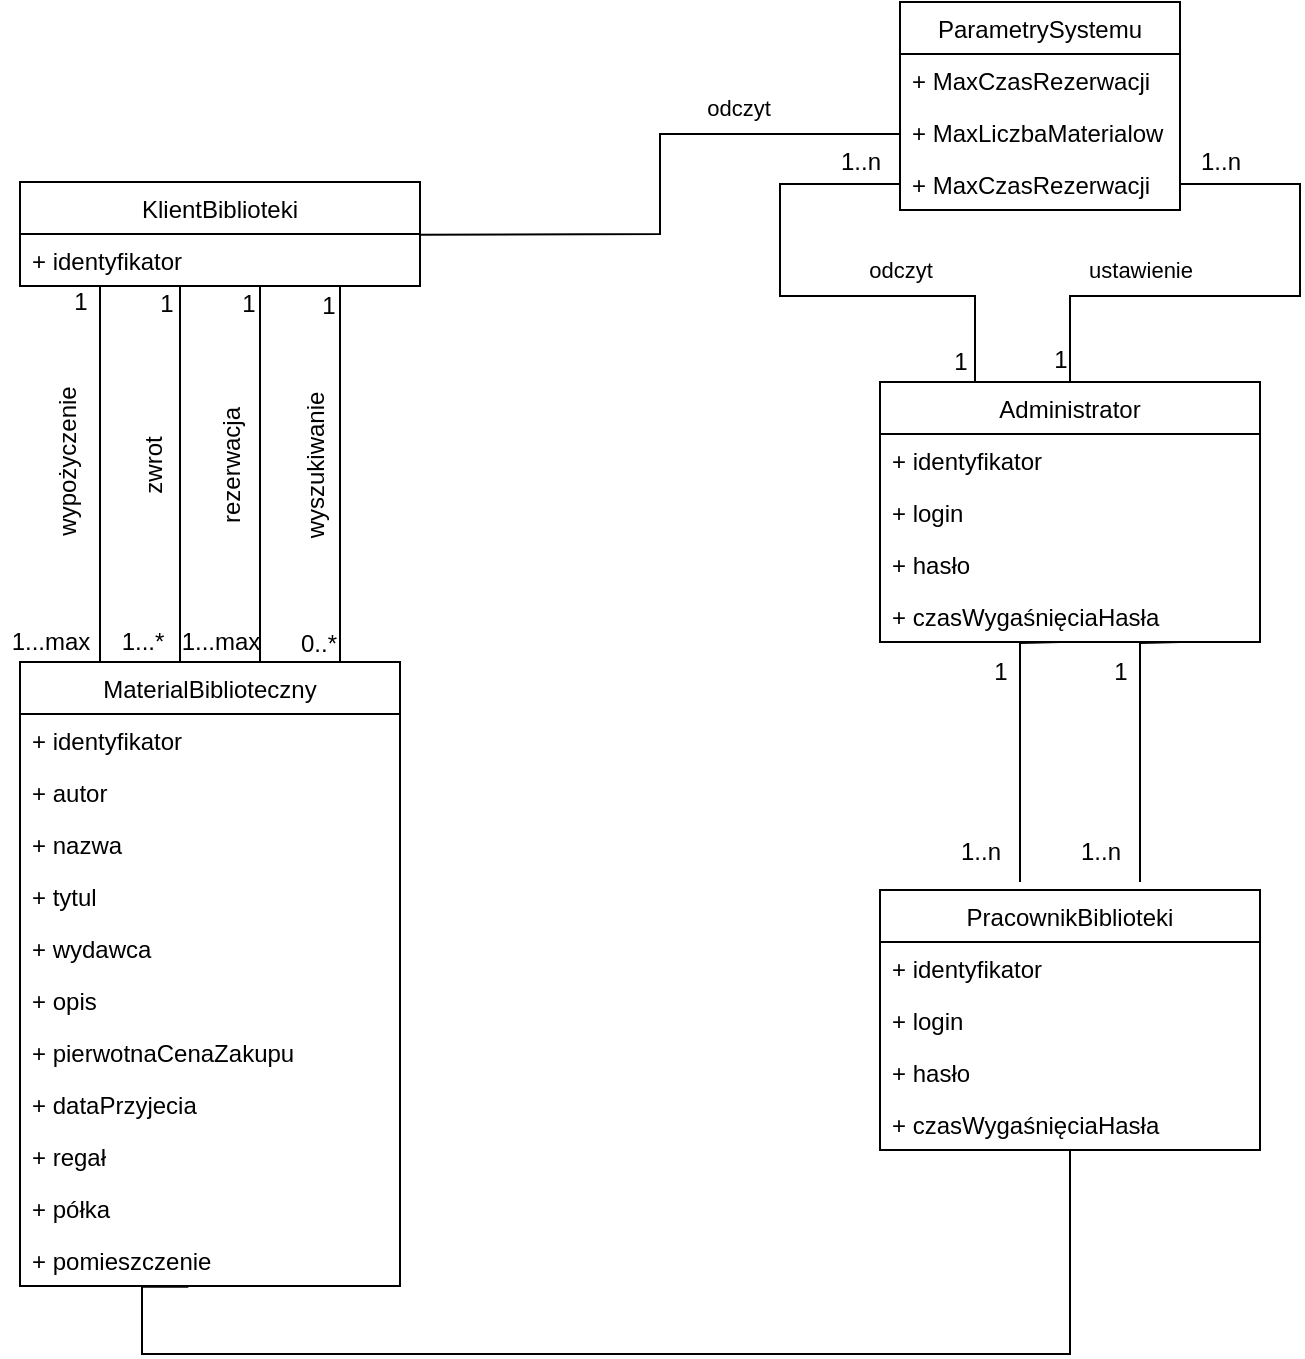 <mxfile version="16.2.7" type="github">
  <diagram id="C5RBs43oDa-KdzZeNtuy" name="Page-1">
    <mxGraphModel dx="466" dy="791" grid="1" gridSize="10" guides="1" tooltips="1" connect="1" arrows="1" fold="1" page="1" pageScale="1" pageWidth="827" pageHeight="1169" math="0" shadow="0">
      <root>
        <mxCell id="WIyWlLk6GJQsqaUBKTNV-0" />
        <mxCell id="WIyWlLk6GJQsqaUBKTNV-1" parent="WIyWlLk6GJQsqaUBKTNV-0" />
        <mxCell id="tpHpFu0G4SPRR7VRGRc9-76" style="edgeStyle=orthogonalEdgeStyle;rounded=0;orthogonalLoop=1;jettySize=auto;html=1;endArrow=none;endFill=0;" parent="WIyWlLk6GJQsqaUBKTNV-1" edge="1">
          <mxGeometry relative="1" as="geometry">
            <mxPoint x="580" y="630" as="targetPoint" />
            <mxPoint x="600" y="510" as="sourcePoint" />
          </mxGeometry>
        </mxCell>
        <mxCell id="nST3KtlWaswPqiklGV3U-14" value="" style="edgeStyle=orthogonalEdgeStyle;rounded=0;orthogonalLoop=1;jettySize=auto;html=1;endArrow=none;endFill=0;" edge="1" parent="WIyWlLk6GJQsqaUBKTNV-1" source="tpHpFu0G4SPRR7VRGRc9-11" target="tpHpFu0G4SPRR7VRGRc9-115">
          <mxGeometry relative="1" as="geometry">
            <Array as="points">
              <mxPoint x="605" y="337" />
              <mxPoint x="720" y="337" />
              <mxPoint x="720" y="281" />
            </Array>
          </mxGeometry>
        </mxCell>
        <mxCell id="nST3KtlWaswPqiklGV3U-21" style="edgeStyle=orthogonalEdgeStyle;rounded=0;orthogonalLoop=1;jettySize=auto;html=1;exitX=0.25;exitY=0;exitDx=0;exitDy=0;entryX=0;entryY=0.5;entryDx=0;entryDy=0;endArrow=none;endFill=0;" edge="1" parent="WIyWlLk6GJQsqaUBKTNV-1" source="tpHpFu0G4SPRR7VRGRc9-11" target="tpHpFu0G4SPRR7VRGRc9-115">
          <mxGeometry relative="1" as="geometry">
            <Array as="points">
              <mxPoint x="558" y="337" />
              <mxPoint x="460" y="337" />
              <mxPoint x="460" y="281" />
            </Array>
          </mxGeometry>
        </mxCell>
        <mxCell id="tpHpFu0G4SPRR7VRGRc9-11" value="Administrator" style="swimlane;fontStyle=0;childLayout=stackLayout;horizontal=1;startSize=26;fillColor=none;horizontalStack=0;resizeParent=1;resizeParentMax=0;resizeLast=0;collapsible=1;marginBottom=0;" parent="WIyWlLk6GJQsqaUBKTNV-1" vertex="1">
          <mxGeometry x="510" y="380" width="190" height="130" as="geometry" />
        </mxCell>
        <mxCell id="tpHpFu0G4SPRR7VRGRc9-85" value="+ identyfikator" style="text;strokeColor=none;fillColor=none;align=left;verticalAlign=top;spacingLeft=4;spacingRight=4;overflow=hidden;rotatable=0;points=[[0,0.5],[1,0.5]];portConstraint=eastwest;" parent="tpHpFu0G4SPRR7VRGRc9-11" vertex="1">
          <mxGeometry y="26" width="190" height="26" as="geometry" />
        </mxCell>
        <mxCell id="tpHpFu0G4SPRR7VRGRc9-118" value="+ login" style="text;strokeColor=none;fillColor=none;align=left;verticalAlign=top;spacingLeft=4;spacingRight=4;overflow=hidden;rotatable=0;points=[[0,0.5],[1,0.5]];portConstraint=eastwest;" parent="tpHpFu0G4SPRR7VRGRc9-11" vertex="1">
          <mxGeometry y="52" width="190" height="26" as="geometry" />
        </mxCell>
        <mxCell id="tpHpFu0G4SPRR7VRGRc9-119" value="+ hasło" style="text;strokeColor=none;fillColor=none;align=left;verticalAlign=top;spacingLeft=4;spacingRight=4;overflow=hidden;rotatable=0;points=[[0,0.5],[1,0.5]];portConstraint=eastwest;" parent="tpHpFu0G4SPRR7VRGRc9-11" vertex="1">
          <mxGeometry y="78" width="190" height="26" as="geometry" />
        </mxCell>
        <mxCell id="tpHpFu0G4SPRR7VRGRc9-121" value="+ czasWygaśnięciaHasła" style="text;strokeColor=none;fillColor=none;align=left;verticalAlign=top;spacingLeft=4;spacingRight=4;overflow=hidden;rotatable=0;points=[[0,0.5],[1,0.5]];portConstraint=eastwest;" parent="tpHpFu0G4SPRR7VRGRc9-11" vertex="1">
          <mxGeometry y="104" width="190" height="26" as="geometry" />
        </mxCell>
        <mxCell id="tpHpFu0G4SPRR7VRGRc9-15" value="KlientBiblioteki" style="swimlane;fontStyle=0;childLayout=stackLayout;horizontal=1;startSize=26;fillColor=none;horizontalStack=0;resizeParent=1;resizeParentMax=0;resizeLast=0;collapsible=1;marginBottom=0;" parent="WIyWlLk6GJQsqaUBKTNV-1" vertex="1">
          <mxGeometry x="80" y="280" width="200" height="52" as="geometry" />
        </mxCell>
        <mxCell id="tpHpFu0G4SPRR7VRGRc9-86" value="+ identyfikator" style="text;strokeColor=none;fillColor=none;align=left;verticalAlign=top;spacingLeft=4;spacingRight=4;overflow=hidden;rotatable=0;points=[[0,0.5],[1,0.5]];portConstraint=eastwest;" parent="tpHpFu0G4SPRR7VRGRc9-15" vertex="1">
          <mxGeometry y="26" width="200" height="26" as="geometry" />
        </mxCell>
        <mxCell id="tpHpFu0G4SPRR7VRGRc9-73" style="edgeStyle=orthogonalEdgeStyle;rounded=0;orthogonalLoop=1;jettySize=auto;html=1;endArrow=none;endFill=0;" parent="tpHpFu0G4SPRR7VRGRc9-15" source="tpHpFu0G4SPRR7VRGRc9-15" target="tpHpFu0G4SPRR7VRGRc9-86" edge="1">
          <mxGeometry relative="1" as="geometry">
            <Array as="points">
              <mxPoint x="40" y="240" />
              <mxPoint x="80" y="240" />
            </Array>
          </mxGeometry>
        </mxCell>
        <mxCell id="tpHpFu0G4SPRR7VRGRc9-72" style="edgeStyle=orthogonalEdgeStyle;rounded=0;orthogonalLoop=1;jettySize=auto;html=1;endArrow=none;endFill=0;entryX=0.443;entryY=1.013;entryDx=0;entryDy=0;entryPerimeter=0;" parent="WIyWlLk6GJQsqaUBKTNV-1" source="tpHpFu0G4SPRR7VRGRc9-19" target="tpHpFu0G4SPRR7VRGRc9-109" edge="1">
          <mxGeometry relative="1" as="geometry">
            <mxPoint x="141" y="820" as="targetPoint" />
            <Array as="points">
              <mxPoint x="141" y="866" />
              <mxPoint x="141" y="832" />
            </Array>
          </mxGeometry>
        </mxCell>
        <mxCell id="tpHpFu0G4SPRR7VRGRc9-19" value="PracownikBiblioteki" style="swimlane;fontStyle=0;childLayout=stackLayout;horizontal=1;startSize=26;fillColor=none;horizontalStack=0;resizeParent=1;resizeParentMax=0;resizeLast=0;collapsible=1;marginBottom=0;" parent="WIyWlLk6GJQsqaUBKTNV-1" vertex="1">
          <mxGeometry x="510" y="634" width="190" height="130" as="geometry" />
        </mxCell>
        <mxCell id="tpHpFu0G4SPRR7VRGRc9-84" value="+ identyfikator" style="text;strokeColor=none;fillColor=none;align=left;verticalAlign=top;spacingLeft=4;spacingRight=4;overflow=hidden;rotatable=0;points=[[0,0.5],[1,0.5]];portConstraint=eastwest;" parent="tpHpFu0G4SPRR7VRGRc9-19" vertex="1">
          <mxGeometry y="26" width="190" height="26" as="geometry" />
        </mxCell>
        <mxCell id="tpHpFu0G4SPRR7VRGRc9-116" value="+ login" style="text;strokeColor=none;fillColor=none;align=left;verticalAlign=top;spacingLeft=4;spacingRight=4;overflow=hidden;rotatable=0;points=[[0,0.5],[1,0.5]];portConstraint=eastwest;" parent="tpHpFu0G4SPRR7VRGRc9-19" vertex="1">
          <mxGeometry y="52" width="190" height="26" as="geometry" />
        </mxCell>
        <mxCell id="tpHpFu0G4SPRR7VRGRc9-117" value="+ hasło" style="text;strokeColor=none;fillColor=none;align=left;verticalAlign=top;spacingLeft=4;spacingRight=4;overflow=hidden;rotatable=0;points=[[0,0.5],[1,0.5]];portConstraint=eastwest;" parent="tpHpFu0G4SPRR7VRGRc9-19" vertex="1">
          <mxGeometry y="78" width="190" height="26" as="geometry" />
        </mxCell>
        <mxCell id="tpHpFu0G4SPRR7VRGRc9-122" value="+ czasWygaśnięciaHasła" style="text;strokeColor=none;fillColor=none;align=left;verticalAlign=top;spacingLeft=4;spacingRight=4;overflow=hidden;rotatable=0;points=[[0,0.5],[1,0.5]];portConstraint=eastwest;" parent="tpHpFu0G4SPRR7VRGRc9-19" vertex="1">
          <mxGeometry y="104" width="190" height="26" as="geometry" />
        </mxCell>
        <mxCell id="tpHpFu0G4SPRR7VRGRc9-43" value="MaterialBiblioteczny" style="swimlane;fontStyle=0;childLayout=stackLayout;horizontal=1;startSize=26;fillColor=none;horizontalStack=0;resizeParent=1;resizeParentMax=0;resizeLast=0;collapsible=1;marginBottom=0;" parent="WIyWlLk6GJQsqaUBKTNV-1" vertex="1">
          <mxGeometry x="80" y="520" width="190" height="312" as="geometry" />
        </mxCell>
        <mxCell id="tpHpFu0G4SPRR7VRGRc9-87" value="+ identyfikator" style="text;strokeColor=none;fillColor=none;align=left;verticalAlign=top;spacingLeft=4;spacingRight=4;overflow=hidden;rotatable=0;points=[[0,0.5],[1,0.5]];portConstraint=eastwest;" parent="tpHpFu0G4SPRR7VRGRc9-43" vertex="1">
          <mxGeometry y="26" width="190" height="26" as="geometry" />
        </mxCell>
        <mxCell id="tpHpFu0G4SPRR7VRGRc9-44" value="+ autor" style="text;strokeColor=none;fillColor=none;align=left;verticalAlign=top;spacingLeft=4;spacingRight=4;overflow=hidden;rotatable=0;points=[[0,0.5],[1,0.5]];portConstraint=eastwest;" parent="tpHpFu0G4SPRR7VRGRc9-43" vertex="1">
          <mxGeometry y="52" width="190" height="26" as="geometry" />
        </mxCell>
        <mxCell id="tpHpFu0G4SPRR7VRGRc9-45" value="+ nazwa" style="text;strokeColor=none;fillColor=none;align=left;verticalAlign=top;spacingLeft=4;spacingRight=4;overflow=hidden;rotatable=0;points=[[0,0.5],[1,0.5]];portConstraint=eastwest;" parent="tpHpFu0G4SPRR7VRGRc9-43" vertex="1">
          <mxGeometry y="78" width="190" height="26" as="geometry" />
        </mxCell>
        <mxCell id="tpHpFu0G4SPRR7VRGRc9-46" value="+ tytul" style="text;strokeColor=none;fillColor=none;align=left;verticalAlign=top;spacingLeft=4;spacingRight=4;overflow=hidden;rotatable=0;points=[[0,0.5],[1,0.5]];portConstraint=eastwest;" parent="tpHpFu0G4SPRR7VRGRc9-43" vertex="1">
          <mxGeometry y="104" width="190" height="26" as="geometry" />
        </mxCell>
        <mxCell id="tpHpFu0G4SPRR7VRGRc9-48" value="+ wydawca" style="text;strokeColor=none;fillColor=none;align=left;verticalAlign=top;spacingLeft=4;spacingRight=4;overflow=hidden;rotatable=0;points=[[0,0.5],[1,0.5]];portConstraint=eastwest;" parent="tpHpFu0G4SPRR7VRGRc9-43" vertex="1">
          <mxGeometry y="130" width="190" height="26" as="geometry" />
        </mxCell>
        <mxCell id="tpHpFu0G4SPRR7VRGRc9-49" value="+ opis" style="text;strokeColor=none;fillColor=none;align=left;verticalAlign=top;spacingLeft=4;spacingRight=4;overflow=hidden;rotatable=0;points=[[0,0.5],[1,0.5]];portConstraint=eastwest;" parent="tpHpFu0G4SPRR7VRGRc9-43" vertex="1">
          <mxGeometry y="156" width="190" height="26" as="geometry" />
        </mxCell>
        <mxCell id="tpHpFu0G4SPRR7VRGRc9-50" value="+ pierwotnaCenaZakupu" style="text;strokeColor=none;fillColor=none;align=left;verticalAlign=top;spacingLeft=4;spacingRight=4;overflow=hidden;rotatable=0;points=[[0,0.5],[1,0.5]];portConstraint=eastwest;" parent="tpHpFu0G4SPRR7VRGRc9-43" vertex="1">
          <mxGeometry y="182" width="190" height="26" as="geometry" />
        </mxCell>
        <mxCell id="tpHpFu0G4SPRR7VRGRc9-105" value="+ dataPrzyjecia" style="text;strokeColor=none;fillColor=none;align=left;verticalAlign=top;spacingLeft=4;spacingRight=4;overflow=hidden;rotatable=0;points=[[0,0.5],[1,0.5]];portConstraint=eastwest;" parent="tpHpFu0G4SPRR7VRGRc9-43" vertex="1">
          <mxGeometry y="208" width="190" height="26" as="geometry" />
        </mxCell>
        <mxCell id="tpHpFu0G4SPRR7VRGRc9-106" value="+ regał" style="text;strokeColor=none;fillColor=none;align=left;verticalAlign=top;spacingLeft=4;spacingRight=4;overflow=hidden;rotatable=0;points=[[0,0.5],[1,0.5]];portConstraint=eastwest;" parent="tpHpFu0G4SPRR7VRGRc9-43" vertex="1">
          <mxGeometry y="234" width="190" height="26" as="geometry" />
        </mxCell>
        <mxCell id="tpHpFu0G4SPRR7VRGRc9-108" value="+ półka" style="text;strokeColor=none;fillColor=none;align=left;verticalAlign=top;spacingLeft=4;spacingRight=4;overflow=hidden;rotatable=0;points=[[0,0.5],[1,0.5]];portConstraint=eastwest;" parent="tpHpFu0G4SPRR7VRGRc9-43" vertex="1">
          <mxGeometry y="260" width="190" height="26" as="geometry" />
        </mxCell>
        <mxCell id="tpHpFu0G4SPRR7VRGRc9-109" value="+ pomieszczenie" style="text;strokeColor=none;fillColor=none;align=left;verticalAlign=top;spacingLeft=4;spacingRight=4;overflow=hidden;rotatable=0;points=[[0,0.5],[1,0.5]];portConstraint=eastwest;" parent="tpHpFu0G4SPRR7VRGRc9-43" vertex="1">
          <mxGeometry y="286" width="190" height="26" as="geometry" />
        </mxCell>
        <mxCell id="tpHpFu0G4SPRR7VRGRc9-101" value="wypożyczenie" style="text;html=1;align=center;verticalAlign=middle;resizable=0;points=[];autosize=1;strokeColor=none;fillColor=none;rotation=-90;container=1;" parent="WIyWlLk6GJQsqaUBKTNV-1" vertex="1">
          <mxGeometry x="59" y="410" width="90" height="20" as="geometry" />
        </mxCell>
        <mxCell id="tpHpFu0G4SPRR7VRGRc9-111" value="zwrot" style="text;html=1;align=center;verticalAlign=middle;resizable=0;points=[];autosize=1;strokeColor=none;fillColor=none;rotation=-90;container=1;" parent="WIyWlLk6GJQsqaUBKTNV-1" vertex="1">
          <mxGeometry x="127" y="412" width="40" height="20" as="geometry" />
        </mxCell>
        <mxCell id="tpHpFu0G4SPRR7VRGRc9-112" value="ParametrySystemu" style="swimlane;fontStyle=0;childLayout=stackLayout;horizontal=1;startSize=26;fillColor=none;horizontalStack=0;resizeParent=1;resizeParentMax=0;resizeLast=0;collapsible=1;marginBottom=0;" parent="WIyWlLk6GJQsqaUBKTNV-1" vertex="1">
          <mxGeometry x="520" y="190" width="140" height="104" as="geometry" />
        </mxCell>
        <mxCell id="tpHpFu0G4SPRR7VRGRc9-113" value="+ MaxCzasRezerwacji" style="text;strokeColor=none;fillColor=none;align=left;verticalAlign=top;spacingLeft=4;spacingRight=4;overflow=hidden;rotatable=0;points=[[0,0.5],[1,0.5]];portConstraint=eastwest;" parent="tpHpFu0G4SPRR7VRGRc9-112" vertex="1">
          <mxGeometry y="26" width="140" height="26" as="geometry" />
        </mxCell>
        <mxCell id="tpHpFu0G4SPRR7VRGRc9-125" value="+ MaxLiczbaMaterialow" style="text;strokeColor=none;fillColor=none;align=left;verticalAlign=top;spacingLeft=4;spacingRight=4;overflow=hidden;rotatable=0;points=[[0,0.5],[1,0.5]];portConstraint=eastwest;" parent="tpHpFu0G4SPRR7VRGRc9-112" vertex="1">
          <mxGeometry y="52" width="140" height="26" as="geometry" />
        </mxCell>
        <mxCell id="tpHpFu0G4SPRR7VRGRc9-115" value="+ MaxCzasRezerwacji" style="text;strokeColor=none;fillColor=none;align=left;verticalAlign=top;spacingLeft=4;spacingRight=4;overflow=hidden;rotatable=0;points=[[0,0.5],[1,0.5]];portConstraint=eastwest;" parent="tpHpFu0G4SPRR7VRGRc9-112" vertex="1">
          <mxGeometry y="78" width="140" height="26" as="geometry" />
        </mxCell>
        <mxCell id="nST3KtlWaswPqiklGV3U-0" style="edgeStyle=orthogonalEdgeStyle;rounded=0;orthogonalLoop=1;jettySize=auto;html=1;endArrow=none;endFill=0;" edge="1" parent="WIyWlLk6GJQsqaUBKTNV-1">
          <mxGeometry relative="1" as="geometry">
            <Array as="points">
              <mxPoint x="200" y="332" />
              <mxPoint x="200" y="520" />
              <mxPoint x="240" y="520" />
              <mxPoint x="240" y="332" />
            </Array>
            <mxPoint x="190" y="332" as="sourcePoint" />
            <mxPoint x="230" y="332" as="targetPoint" />
          </mxGeometry>
        </mxCell>
        <mxCell id="nST3KtlWaswPqiklGV3U-1" value="wyszukiwanie" style="text;html=1;align=center;verticalAlign=middle;resizable=0;points=[];autosize=1;strokeColor=none;fillColor=none;rotation=-90;container=1;" vertex="1" parent="WIyWlLk6GJQsqaUBKTNV-1">
          <mxGeometry x="183" y="412" width="90" height="20" as="geometry" />
        </mxCell>
        <mxCell id="nST3KtlWaswPqiklGV3U-2" value="rezerwacja" style="text;html=1;align=center;verticalAlign=middle;resizable=0;points=[];autosize=1;strokeColor=none;fillColor=none;rotation=-90;" vertex="1" parent="WIyWlLk6GJQsqaUBKTNV-1">
          <mxGeometry x="151" y="412" width="70" height="20" as="geometry" />
        </mxCell>
        <mxCell id="nST3KtlWaswPqiklGV3U-3" value="1" style="text;html=1;align=center;verticalAlign=middle;resizable=0;points=[];autosize=1;strokeColor=none;fillColor=none;" vertex="1" parent="WIyWlLk6GJQsqaUBKTNV-1">
          <mxGeometry x="100" y="330" width="20" height="20" as="geometry" />
        </mxCell>
        <mxCell id="nST3KtlWaswPqiklGV3U-4" value="1" style="text;html=1;align=center;verticalAlign=middle;resizable=0;points=[];autosize=1;strokeColor=none;fillColor=none;" vertex="1" parent="WIyWlLk6GJQsqaUBKTNV-1">
          <mxGeometry x="143" y="331" width="20" height="20" as="geometry" />
        </mxCell>
        <mxCell id="nST3KtlWaswPqiklGV3U-5" value="1" style="text;html=1;align=center;verticalAlign=middle;resizable=0;points=[];autosize=1;strokeColor=none;fillColor=none;" vertex="1" parent="WIyWlLk6GJQsqaUBKTNV-1">
          <mxGeometry x="184" y="331" width="20" height="20" as="geometry" />
        </mxCell>
        <mxCell id="nST3KtlWaswPqiklGV3U-6" value="1" style="text;html=1;align=center;verticalAlign=middle;resizable=0;points=[];autosize=1;strokeColor=none;fillColor=none;" vertex="1" parent="WIyWlLk6GJQsqaUBKTNV-1">
          <mxGeometry x="224" y="332" width="20" height="20" as="geometry" />
        </mxCell>
        <mxCell id="nST3KtlWaswPqiklGV3U-7" value="1...max" style="text;html=1;align=center;verticalAlign=middle;resizable=0;points=[];autosize=1;strokeColor=none;fillColor=none;" vertex="1" parent="WIyWlLk6GJQsqaUBKTNV-1">
          <mxGeometry x="70" y="500" width="50" height="20" as="geometry" />
        </mxCell>
        <mxCell id="nST3KtlWaswPqiklGV3U-8" value="1...*" style="text;html=1;align=center;verticalAlign=middle;resizable=0;points=[];autosize=1;strokeColor=none;fillColor=none;" vertex="1" parent="WIyWlLk6GJQsqaUBKTNV-1">
          <mxGeometry x="121" y="500" width="40" height="20" as="geometry" />
        </mxCell>
        <mxCell id="nST3KtlWaswPqiklGV3U-9" value="1...max" style="text;html=1;align=center;verticalAlign=middle;resizable=0;points=[];autosize=1;strokeColor=none;fillColor=none;" vertex="1" parent="WIyWlLk6GJQsqaUBKTNV-1">
          <mxGeometry x="155" y="500" width="50" height="20" as="geometry" />
        </mxCell>
        <mxCell id="nST3KtlWaswPqiklGV3U-10" value="0..*" style="text;html=1;align=center;verticalAlign=middle;resizable=0;points=[];autosize=1;strokeColor=none;fillColor=none;" vertex="1" parent="WIyWlLk6GJQsqaUBKTNV-1">
          <mxGeometry x="214" y="501" width="30" height="20" as="geometry" />
        </mxCell>
        <mxCell id="nST3KtlWaswPqiklGV3U-11" value="" style="endArrow=none;html=1;rounded=0;exitX=0.998;exitY=-0.023;exitDx=0;exitDy=0;exitPerimeter=0;entryX=0;entryY=0.5;entryDx=0;entryDy=0;" edge="1" parent="WIyWlLk6GJQsqaUBKTNV-1">
          <mxGeometry width="50" height="50" relative="1" as="geometry">
            <mxPoint x="279.6" y="306.402" as="sourcePoint" />
            <mxPoint x="520" y="256" as="targetPoint" />
            <Array as="points">
              <mxPoint x="400" y="306" />
              <mxPoint x="400" y="256" />
            </Array>
          </mxGeometry>
        </mxCell>
        <mxCell id="nST3KtlWaswPqiklGV3U-12" value="odczyt" style="edgeLabel;html=1;align=center;verticalAlign=middle;resizable=0;points=[];rotation=0;" vertex="1" connectable="0" parent="nST3KtlWaswPqiklGV3U-11">
          <mxGeometry x="-0.328" y="-1" relative="1" as="geometry">
            <mxPoint x="62" y="-64" as="offset" />
          </mxGeometry>
        </mxCell>
        <mxCell id="nST3KtlWaswPqiklGV3U-15" value="ustawienie" style="edgeLabel;html=1;align=center;verticalAlign=middle;resizable=0;points=[];rotation=0;" vertex="1" connectable="0" parent="WIyWlLk6GJQsqaUBKTNV-1">
          <mxGeometry x="640.003" y="324.005" as="geometry" />
        </mxCell>
        <mxCell id="nST3KtlWaswPqiklGV3U-22" value="odczyt" style="edgeLabel;html=1;align=center;verticalAlign=middle;resizable=0;points=[];rotation=0;" vertex="1" connectable="0" parent="WIyWlLk6GJQsqaUBKTNV-1">
          <mxGeometry x="520.003" y="324.005" as="geometry" />
        </mxCell>
        <mxCell id="nST3KtlWaswPqiklGV3U-23" value="1" style="text;html=1;align=center;verticalAlign=middle;resizable=0;points=[];autosize=1;strokeColor=none;fillColor=none;" vertex="1" parent="WIyWlLk6GJQsqaUBKTNV-1">
          <mxGeometry x="540" y="360" width="20" height="20" as="geometry" />
        </mxCell>
        <mxCell id="nST3KtlWaswPqiklGV3U-24" value="1" style="text;html=1;align=center;verticalAlign=middle;resizable=0;points=[];autosize=1;strokeColor=none;fillColor=none;" vertex="1" parent="WIyWlLk6GJQsqaUBKTNV-1">
          <mxGeometry x="590" y="359" width="20" height="20" as="geometry" />
        </mxCell>
        <mxCell id="nST3KtlWaswPqiklGV3U-26" value="1..n" style="text;html=1;align=center;verticalAlign=middle;resizable=0;points=[];autosize=1;strokeColor=none;fillColor=none;" vertex="1" parent="WIyWlLk6GJQsqaUBKTNV-1">
          <mxGeometry x="480" y="260" width="40" height="20" as="geometry" />
        </mxCell>
        <mxCell id="nST3KtlWaswPqiklGV3U-27" value="1..n" style="text;html=1;align=center;verticalAlign=middle;resizable=0;points=[];autosize=1;strokeColor=none;fillColor=none;" vertex="1" parent="WIyWlLk6GJQsqaUBKTNV-1">
          <mxGeometry x="660" y="260" width="40" height="20" as="geometry" />
        </mxCell>
        <mxCell id="nST3KtlWaswPqiklGV3U-28" style="edgeStyle=orthogonalEdgeStyle;rounded=0;orthogonalLoop=1;jettySize=auto;html=1;endArrow=none;endFill=0;" edge="1" parent="WIyWlLk6GJQsqaUBKTNV-1">
          <mxGeometry relative="1" as="geometry">
            <mxPoint x="640" y="630" as="targetPoint" />
            <mxPoint x="660" y="510" as="sourcePoint" />
          </mxGeometry>
        </mxCell>
        <mxCell id="nST3KtlWaswPqiklGV3U-29" value="1" style="text;html=1;align=center;verticalAlign=middle;resizable=0;points=[];autosize=1;strokeColor=none;fillColor=none;" vertex="1" parent="WIyWlLk6GJQsqaUBKTNV-1">
          <mxGeometry x="560" y="515" width="20" height="20" as="geometry" />
        </mxCell>
        <mxCell id="nST3KtlWaswPqiklGV3U-30" value="1" style="text;html=1;align=center;verticalAlign=middle;resizable=0;points=[];autosize=1;strokeColor=none;fillColor=none;" vertex="1" parent="WIyWlLk6GJQsqaUBKTNV-1">
          <mxGeometry x="620" y="515" width="20" height="20" as="geometry" />
        </mxCell>
        <mxCell id="nST3KtlWaswPqiklGV3U-31" value="1..n" style="text;html=1;align=center;verticalAlign=middle;resizable=0;points=[];autosize=1;strokeColor=none;fillColor=none;" vertex="1" parent="WIyWlLk6GJQsqaUBKTNV-1">
          <mxGeometry x="600" y="605" width="40" height="20" as="geometry" />
        </mxCell>
        <mxCell id="nST3KtlWaswPqiklGV3U-32" value="1..n" style="text;html=1;align=center;verticalAlign=middle;resizable=0;points=[];autosize=1;strokeColor=none;fillColor=none;" vertex="1" parent="WIyWlLk6GJQsqaUBKTNV-1">
          <mxGeometry x="540" y="605" width="40" height="20" as="geometry" />
        </mxCell>
      </root>
    </mxGraphModel>
  </diagram>
</mxfile>
